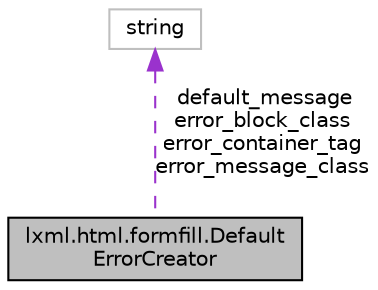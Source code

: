 digraph "lxml.html.formfill.DefaultErrorCreator"
{
 // LATEX_PDF_SIZE
  edge [fontname="Helvetica",fontsize="10",labelfontname="Helvetica",labelfontsize="10"];
  node [fontname="Helvetica",fontsize="10",shape=record];
  Node1 [label="lxml.html.formfill.Default\lErrorCreator",height=0.2,width=0.4,color="black", fillcolor="grey75", style="filled", fontcolor="black",tooltip="Error filling."];
  Node2 -> Node1 [dir="back",color="darkorchid3",fontsize="10",style="dashed",label=" default_message\nerror_block_class\nerror_container_tag\nerror_message_class" ];
  Node2 [label="string",height=0.2,width=0.4,color="grey75", fillcolor="white", style="filled",tooltip=" "];
}
